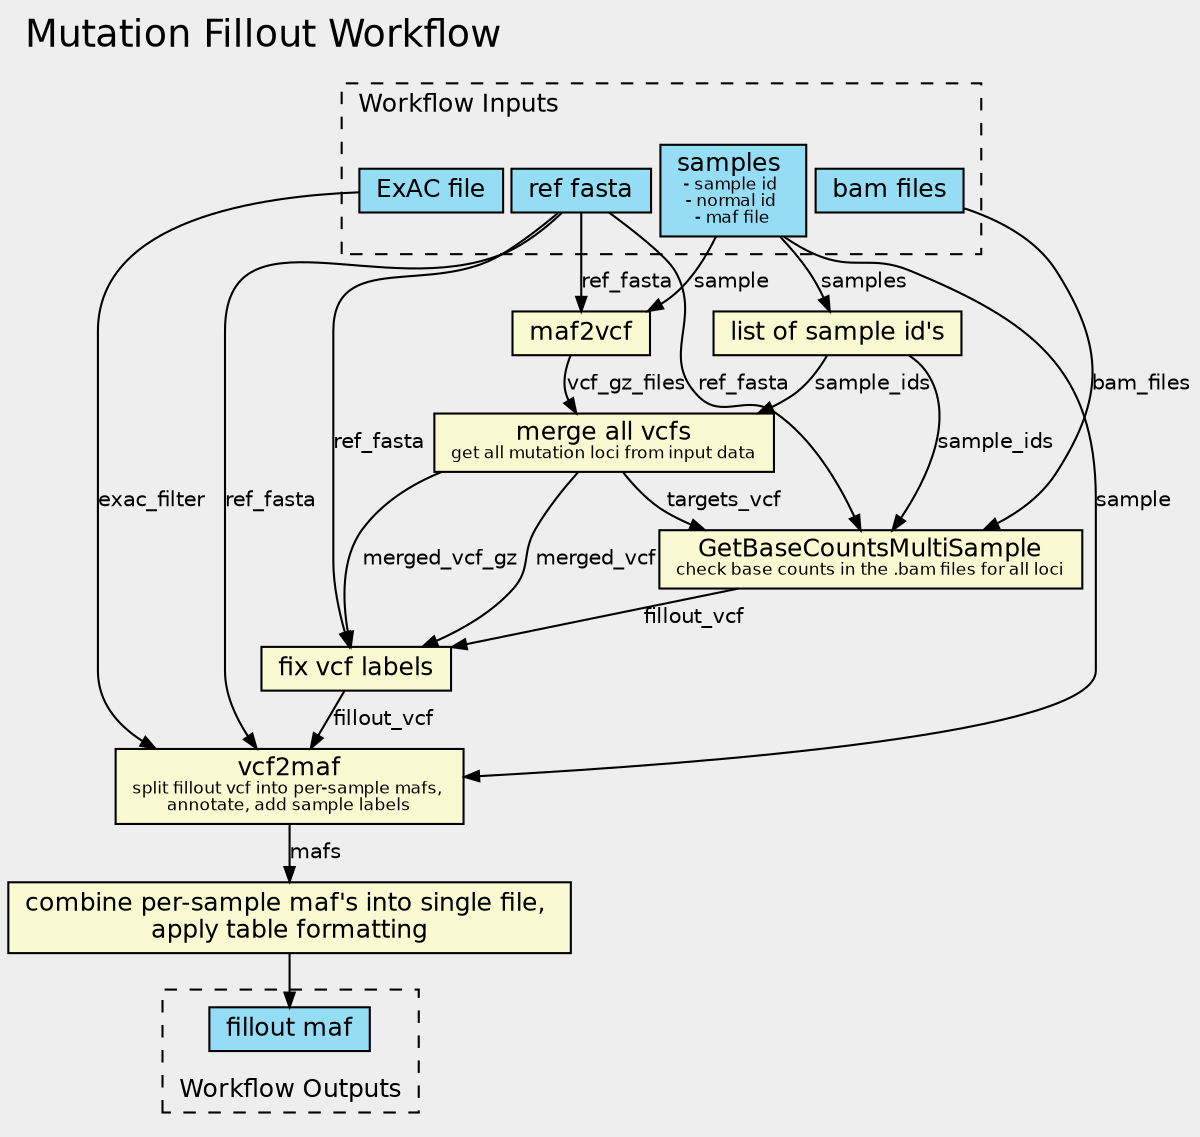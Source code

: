 /* https://view.commonwl.org/workflows/github.com/mskcc/pluto-cwl/blob/fillout-normal-id/cwl/samples_fillout_workflow.cwl */
/* https://www.freeformatter.com/html-entities.html */
/* <FONT POINT-SIZE="8"></FONT> */
digraph workflow {
  graph [
    fontname = "Helvetica"
    bgcolor = "#eeeeee"
    color = "black"
    fontsize = "12"
    labeljust = "left"
    clusterrank = "local"
    ranksep = "0.22"
    nodesep = "0.05"
    label=<<FONT POINT-SIZE="18">Mutation Fillout Workflow</FONT>>
    labelloc="t"
  ]
  node [
    fontname = "Helvetica"
    fontsize = "12"
    fontcolor = "black"
    shape = "record"
    height = "0"
    width = "0"
    color = "black"
    fillcolor = "lightgoldenrodyellow"
    style = "filled"
  ];
  edge [
    fontname="Helvetica"
    fontsize="10"
    fontcolor="black"
    color="black"
    arrowsize="0.7"
  ];

  subgraph cluster_inputs {
    rank = "same";
    style = "dashed";
    label = "Workflow Inputs";
    "ref_fasta" [fillcolor="#94DDF4",label="ref fasta"];
    "samples" [fillcolor="#94DDF4",label=<
samples <BR/>
<FONT POINT-SIZE="8">
&#45; sample id <BR/>
&#45; normal id <BR/>
&#45; maf file
</FONT>
>];
    "bam_files" [fillcolor="#94DDF4",label="bam files"];
    /* "output_fname" [fillcolor="#94DDF4",label="output filename"]; */
    "exac_filter" [fillcolor="#94DDF4",label="ExAC file"];
  }
  subgraph cluster_outputs {
    rank = "same";
    style = "dashed";
    labelloc = "b";
    label = "Workflow Outputs";
    "output_file" [fillcolor="#94DDF4",label="fillout maf"];
  }
  "maf2vcf" [label="maf2vcf"];
  "gbcms" [label=<
GetBaseCountsMultiSample<BR/>
<FONT POINT-SIZE="8">
check base counts in the .bam files for all loci
</FONT>
>];
  "split_vcf_to_mafs" [label=<
vcf2maf<BR/>
<FONT POINT-SIZE="8">
split fillout vcf into per-sample mafs, <BR/>
annotate, add sample labels
</FONT>
>];
  "create_samples_list" [label="list of sample id's"];
  "merge_vcfs" [label=<
merge all vcfs<BR/>
<FONT POINT-SIZE="8">
get all mutation loci from input data
</FONT>
>];
  "fix_labels_and_merge_vcfs" [label="fix vcf labels"];
  "concat_with_comments" [label=<
combine per-sample maf's into single file, <BR/>
apply table formatting
>];


  "samples" -> "maf2vcf" [label="sample"];
  "ref_fasta" -> "maf2vcf" [label="ref_fasta"];
  "create_samples_list" -> "gbcms" [label="sample_ids"];
  "merge_vcfs" -> "gbcms" [label="targets_vcf"];
  "ref_fasta" -> "gbcms" [label="ref_fasta"];
  "bam_files" -> "gbcms" [label="bam_files"];
  "samples" -> "split_vcf_to_mafs" [label="sample"];
  "ref_fasta" -> "split_vcf_to_mafs" [label="ref_fasta"];
  "fix_labels_and_merge_vcfs" -> "split_vcf_to_mafs" [label="fillout_vcf"];
  "exac_filter" -> "split_vcf_to_mafs" [label="exac_filter"];
  "samples" -> "create_samples_list" [label="samples"];
  "create_samples_list" -> "merge_vcfs" [label="sample_ids"];
  "maf2vcf" -> "merge_vcfs" [label="vcf_gz_files"];
  "merge_vcfs" -> "fix_labels_and_merge_vcfs" [label="merged_vcf_gz"];
  "ref_fasta" -> "fix_labels_and_merge_vcfs" [label="ref_fasta"];
  "merge_vcfs" -> "fix_labels_and_merge_vcfs" [label="merged_vcf"];
  "gbcms" -> "fix_labels_and_merge_vcfs" [label="fillout_vcf"];
  "split_vcf_to_mafs" -> "concat_with_comments" [label="mafs"];
  /* "output_fname" -> "concat_with_comments" [label="output_filename"]; */
  "concat_with_comments" -> "output_file";
}

